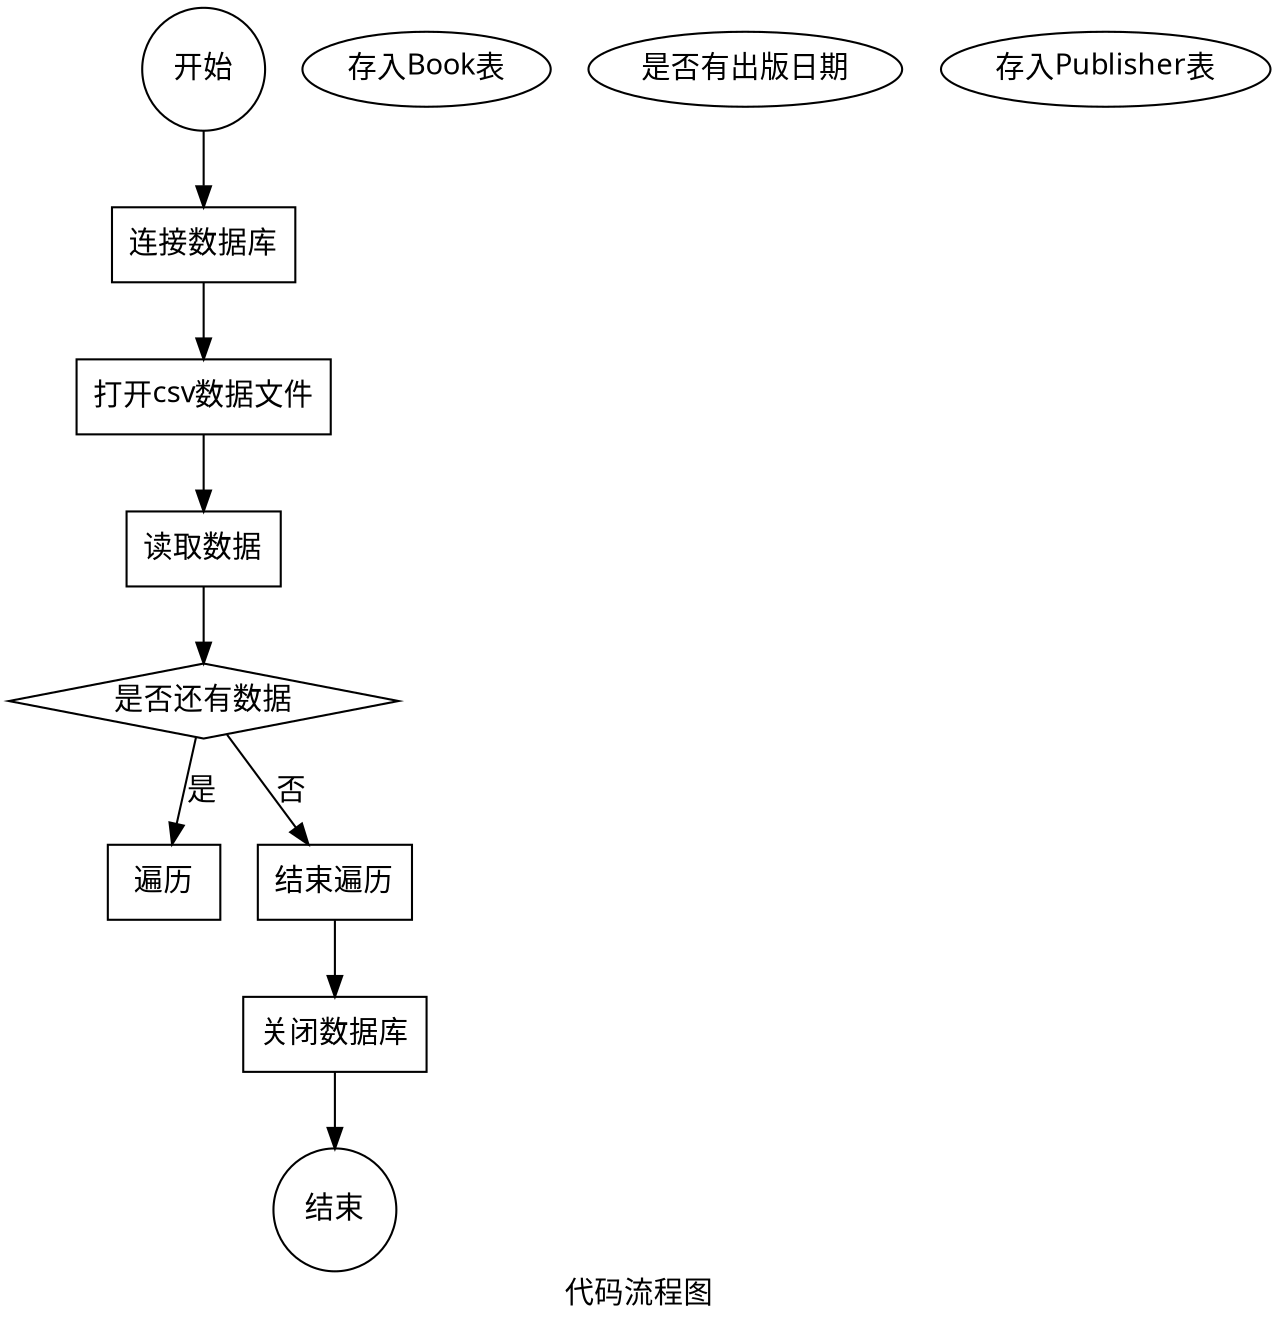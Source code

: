 digraph datatosqlite{
// 影响图片级别的字体
graph [fontname="Microsoft YaHei"];
// 影响节点中的文字字体
node [fontname="Microsoft YaHei"];
// 影响箭头或线条上的文字字体
edge [fontname="Microsoft YaHei"];

label="代码流程图";
fontname="Microsoft YaHei";

"开始" [shape="circle"];
"结束" [shape="circle"];

"连接数据库" [shape="box"];
"关闭数据库" [shape="box"];

"打开csv数据文件" [shape="box"];
"读取数据" [shape="box"];

"是否还有数据" [shape="diamond"];
"遍历" [shape="box"];
"结束遍历" [shape="box"];


"开始" -> "连接数据库" -> "打开csv数据文件" -> "读取数据" -> "是否还有数据";

"是否还有数据" -> "遍历" [label="是"];
"是否还有数据" -> "结束遍历" [label="否"];
"结束遍历" -> "关闭数据库" -> "结束";

"存入Book表"

"是否有出版日期"

"存入Publisher表"

}